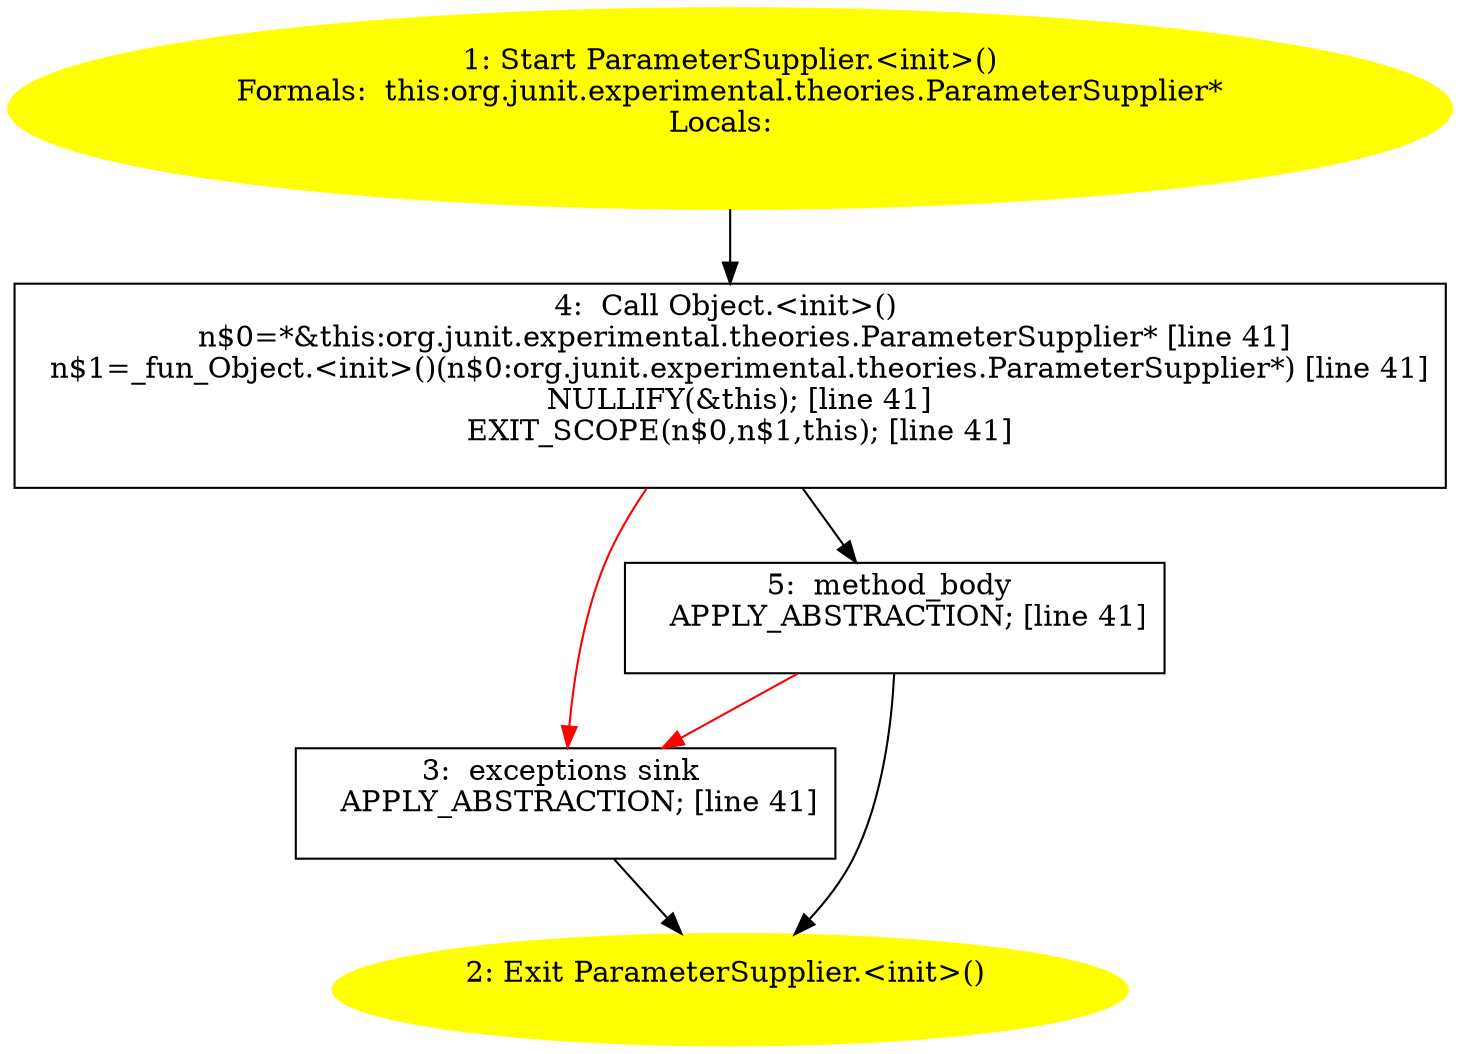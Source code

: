 /* @generated */
digraph cfg {
"org.junit.experimental.theories.ParameterSupplier.<init>().922beba600a89da2ddf6fc737124381a_1" [label="1: Start ParameterSupplier.<init>()\nFormals:  this:org.junit.experimental.theories.ParameterSupplier*\nLocals:  \n  " color=yellow style=filled]
	

	 "org.junit.experimental.theories.ParameterSupplier.<init>().922beba600a89da2ddf6fc737124381a_1" -> "org.junit.experimental.theories.ParameterSupplier.<init>().922beba600a89da2ddf6fc737124381a_4" ;
"org.junit.experimental.theories.ParameterSupplier.<init>().922beba600a89da2ddf6fc737124381a_2" [label="2: Exit ParameterSupplier.<init>() \n  " color=yellow style=filled]
	

"org.junit.experimental.theories.ParameterSupplier.<init>().922beba600a89da2ddf6fc737124381a_3" [label="3:  exceptions sink \n   APPLY_ABSTRACTION; [line 41]\n " shape="box"]
	

	 "org.junit.experimental.theories.ParameterSupplier.<init>().922beba600a89da2ddf6fc737124381a_3" -> "org.junit.experimental.theories.ParameterSupplier.<init>().922beba600a89da2ddf6fc737124381a_2" ;
"org.junit.experimental.theories.ParameterSupplier.<init>().922beba600a89da2ddf6fc737124381a_4" [label="4:  Call Object.<init>() \n   n$0=*&this:org.junit.experimental.theories.ParameterSupplier* [line 41]\n  n$1=_fun_Object.<init>()(n$0:org.junit.experimental.theories.ParameterSupplier*) [line 41]\n  NULLIFY(&this); [line 41]\n  EXIT_SCOPE(n$0,n$1,this); [line 41]\n " shape="box"]
	

	 "org.junit.experimental.theories.ParameterSupplier.<init>().922beba600a89da2ddf6fc737124381a_4" -> "org.junit.experimental.theories.ParameterSupplier.<init>().922beba600a89da2ddf6fc737124381a_5" ;
	 "org.junit.experimental.theories.ParameterSupplier.<init>().922beba600a89da2ddf6fc737124381a_4" -> "org.junit.experimental.theories.ParameterSupplier.<init>().922beba600a89da2ddf6fc737124381a_3" [color="red" ];
"org.junit.experimental.theories.ParameterSupplier.<init>().922beba600a89da2ddf6fc737124381a_5" [label="5:  method_body \n   APPLY_ABSTRACTION; [line 41]\n " shape="box"]
	

	 "org.junit.experimental.theories.ParameterSupplier.<init>().922beba600a89da2ddf6fc737124381a_5" -> "org.junit.experimental.theories.ParameterSupplier.<init>().922beba600a89da2ddf6fc737124381a_2" ;
	 "org.junit.experimental.theories.ParameterSupplier.<init>().922beba600a89da2ddf6fc737124381a_5" -> "org.junit.experimental.theories.ParameterSupplier.<init>().922beba600a89da2ddf6fc737124381a_3" [color="red" ];
}

